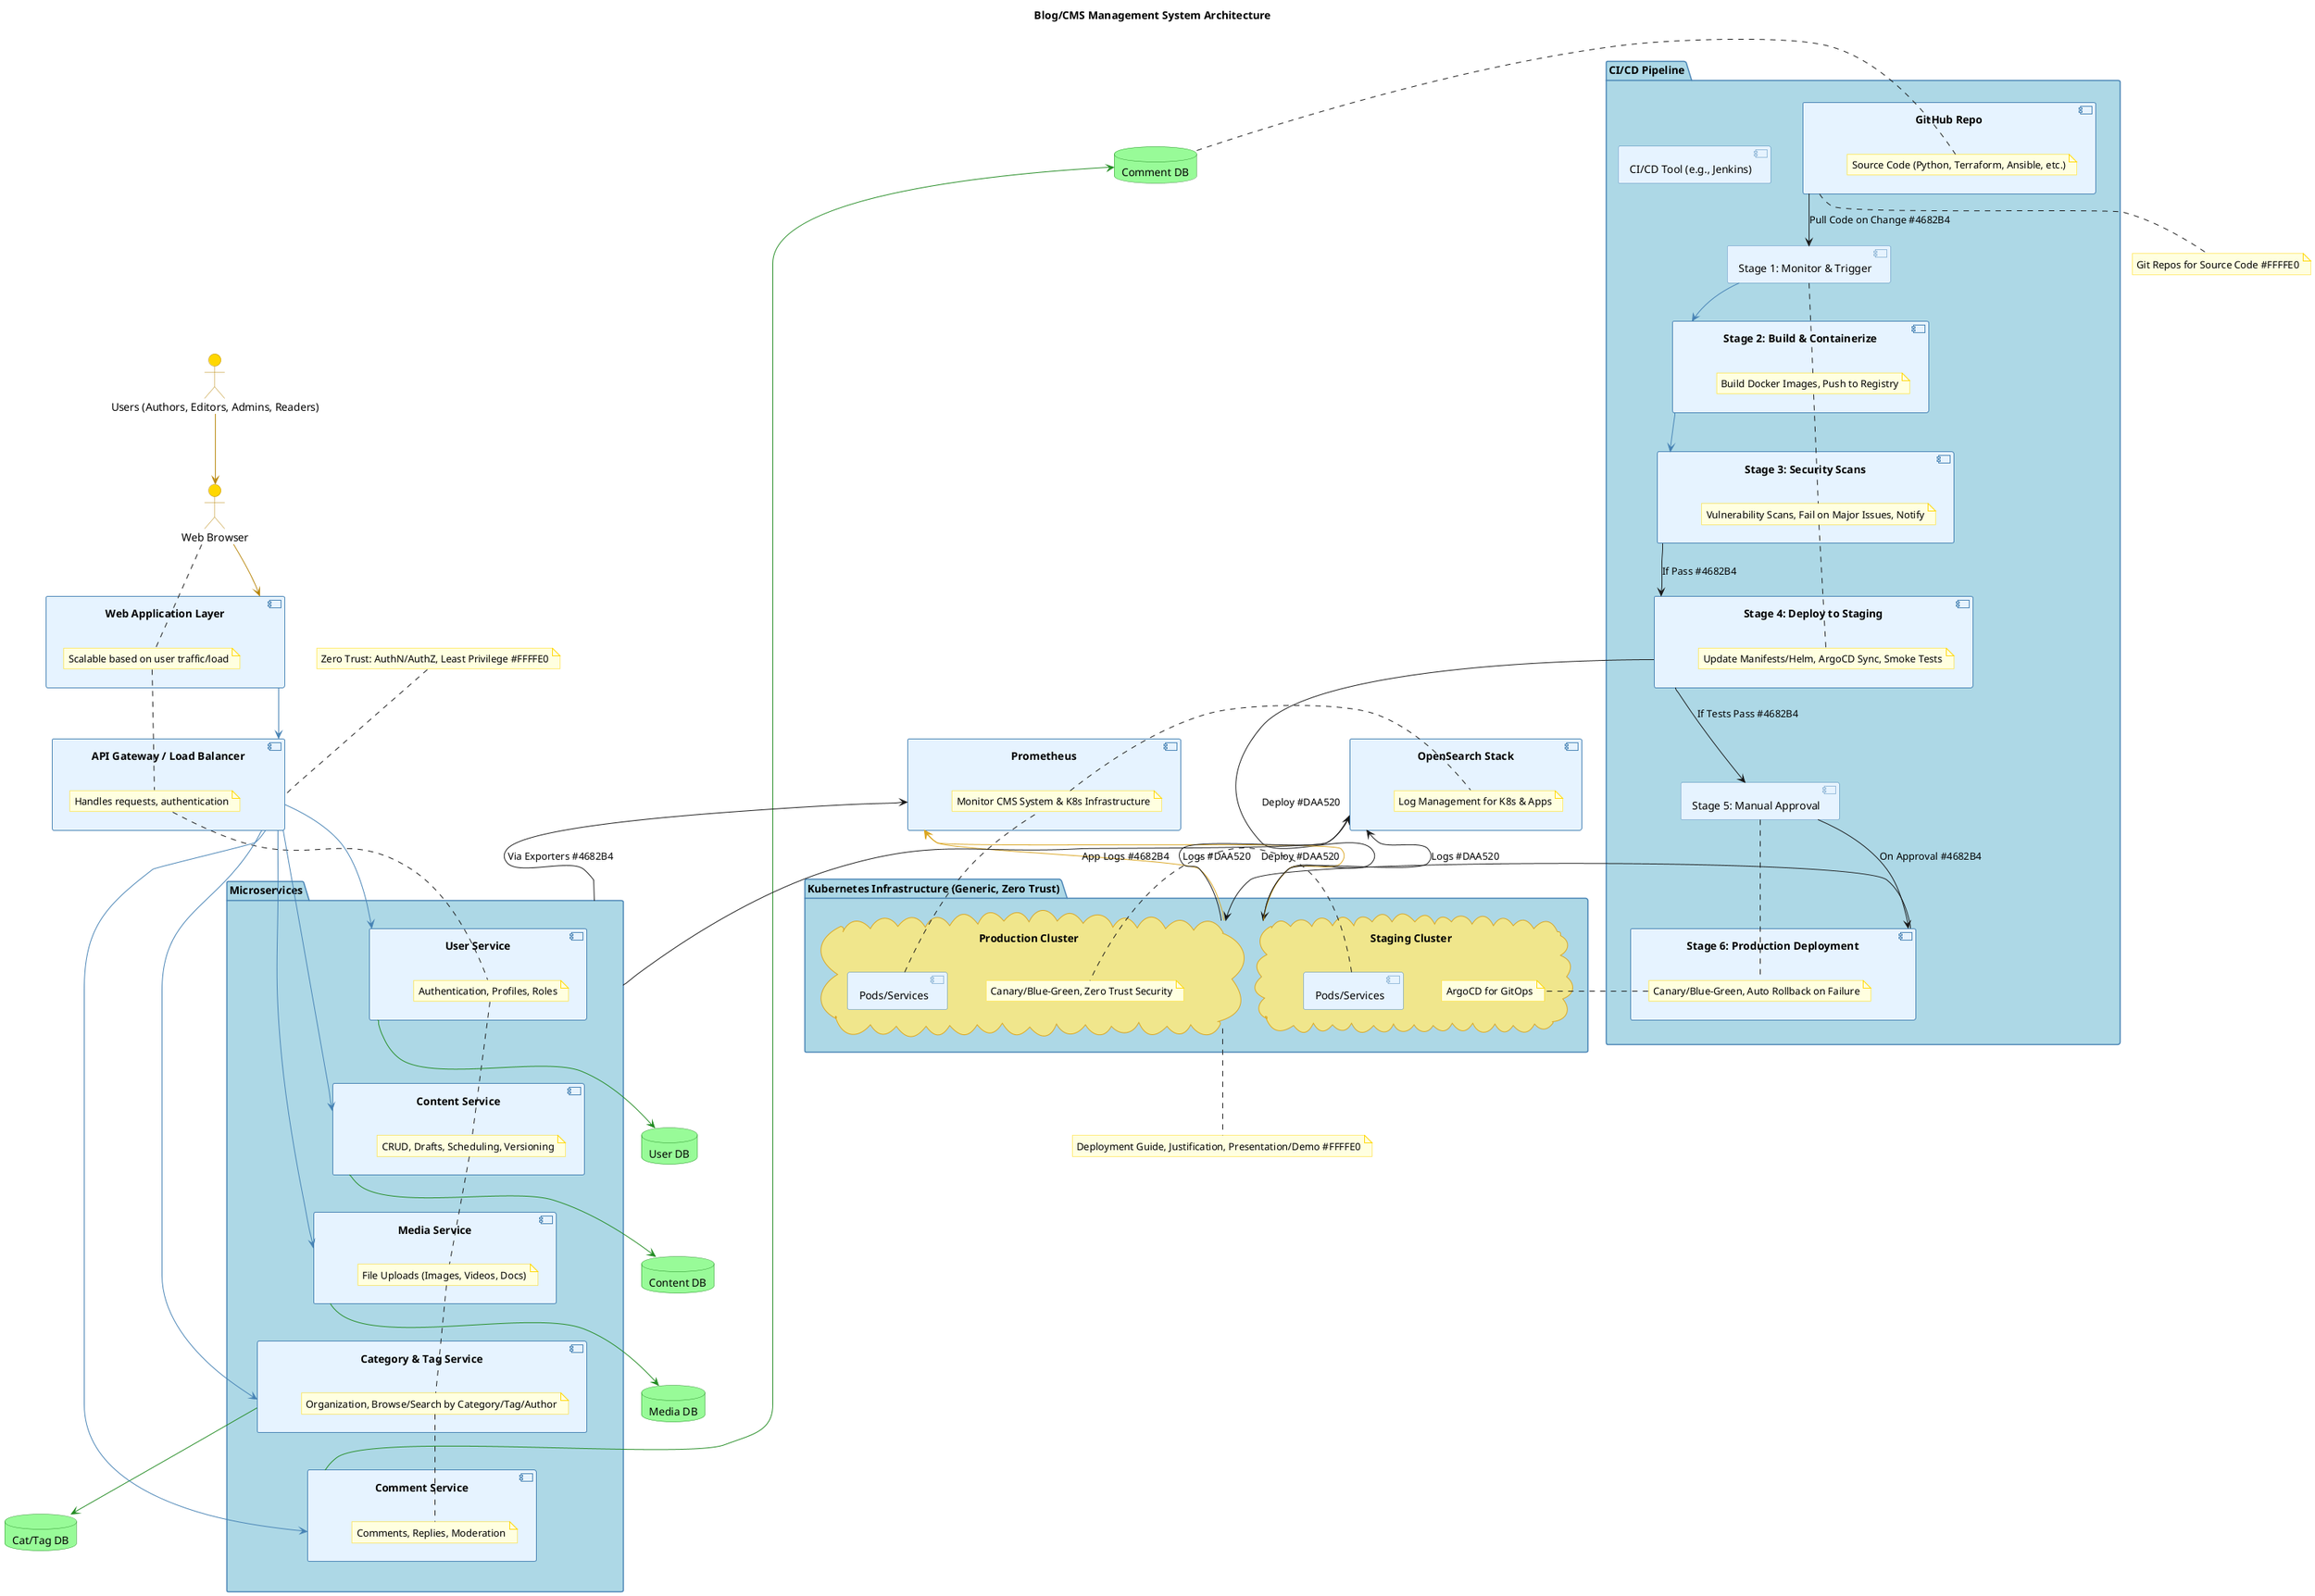 @startuml
skinparam nodesep 50
skinparam ranksep 50
skinparam componentStyle uml2
skinparam defaultFontName Arial

' Colors
skinparam backgroundColor #FFFFFF
skinparam component {
  BackgroundColor #E6F3FF
  BorderColor #4682B4
  FontColor #000000
}
skinparam actor {
  BackgroundColor #FFD700
  BorderColor #B8860B
}
skinparam database {
  BackgroundColor #98FB98
  BorderColor #228B22
}
skinparam cloud {
  BackgroundColor #F0E68C
  BorderColor #DAA520
}
skinparam folder {
  BackgroundColor #ADD8E6
  BorderColor #4682B4
}
skinparam note {
  BackgroundColor #FFFFE0
  BorderColor #FFD700
}

title Blog/CMS Management System Architecture

' Clients
actor "Users (Authors, Editors, Admins, Readers)" as User #FFD700
actor "Web Browser" as Browser #FFD700

' Frontend
component "Web Application Layer" as WebApp {
  note right: Scalable based on user traffic/load
}

' API Gateway
component "API Gateway / Load Balancer" as APIGateway {
  note right: Handles requests, authentication
}

' Microservices
folder "Microservices" #ADD8E6 {
  component "User Service" as UserSvc #E6F3FF {
    note bottom: Authentication, Profiles, Roles
  }
  component "Content Service" as ContentSvc #E6F3FF {
    note bottom: CRUD, Drafts, Scheduling, Versioning
  }
  component "Media Service" as MediaSvc #E6F3FF {
    note bottom: File Uploads (Images, Videos, Docs)
  }
  component "Category & Tag Service" as CatTagSvc #E6F3FF {
    note bottom: Organization, Browse/Search by Category/Tag/Author
  }
  component "Comment Service" as CommentSvc #E6F3FF {
    note bottom: Comments, Replies, Moderation
  }
}

' Databases
database "User DB" as UserDB #98FB98
database "Content DB" as ContentDB #98FB98
database "Media DB" as MediaDB #98FB98
database "Cat/Tag DB" as CatTagDB #98FB98
database "Comment DB" as CommentDB #98FB98

' Connections for Microservices
UserSvc --> UserDB #228B22
ContentSvc --> ContentDB #228B22
MediaSvc --> MediaDB #228B22
CatTagSvc --> CatTagDB #228B22
CommentSvc --> CommentDB #228B22

APIGateway --> UserSvc #4682B4
APIGateway --> ContentSvc #4682B4
APIGateway --> MediaSvc #4682B4
APIGateway --> CatTagSvc #4682B4
APIGateway --> CommentSvc #4682B4

WebApp --> APIGateway #4682B4
Browser --> WebApp #B8860B
User --> Browser #B8860B

' CI/CD Pipeline
folder "CI/CD Pipeline" #ADD8E6 {
  component "GitHub Repo" as GitRepo #E6F3FF {
    note right: Source Code (Python, Terraform, Ansible, etc.)
  }
  component "CI/CD Tool (e.g., Jenkins)" as CICDTools #E6F3FF

  component "Stage 1: Monitor & Trigger" as Stage1 #E6F3FF
  component "Stage 2: Build & Containerize" as Stage2 #E6F3FF {
    note bottom: Build Docker Images, Push to Registry
  }
  component "Stage 3: Security Scans" as Stage3 #E6F3FF {
    note bottom: Vulnerability Scans, Fail on Major Issues, Notify
  }
  component "Stage 4: Deploy to Staging" as Stage4 #E6F3FF {
    note bottom: Update Manifests/Helm, ArgoCD Sync, Smoke Tests
  }
  component "Stage 5: Manual Approval" as Stage5 #E6F3FF
  component "Stage 6: Production Deployment" as Stage6 #E6F3FF {
    note bottom: Canary/Blue-Green, Auto Rollback on Failure
  }

  GitRepo --> Stage1 : Pull Code on Change #4682B4
  Stage1 --> Stage2 #4682B4
  Stage2 --> Stage3 #4682B4
  Stage3 --> Stage4 : If Pass #4682B4
  Stage4 --> Stage5 : If Tests Pass #4682B4
  Stage5 --> Stage6 : On Approval #4682B4
}

' Kubernetes Infrastructure
folder "Kubernetes Infrastructure (Generic, Zero Trust)" #ADD8E6 {
  cloud "Staging Cluster" as StagingK8s #F0E68C {
    note right: ArgoCD for GitOps
    [Pods/Services] as StagingPods
  }
  cloud "Production Cluster" as ProdK8s #F0E68C {
    note right: Canary/Blue-Green, Zero Trust Security
    [Pods/Services] as ProdPods
  }
}

Stage4 --> StagingK8s : Deploy #DAA520
Stage6 --> ProdK8s : Deploy #DAA520

' Monitoring & Logging
component "Prometheus" as Prometheus #E6F3FF {
  note right: Monitor CMS System & K8s Infrastructure
}
component "OpenSearch Stack" as OpenSearch #E6F3FF {
  note right: Log Management for K8s & Apps
}

Prometheus <-- StagingK8s #DAA520
Prometheus <-- ProdK8s #DAA520
Prometheus <-- Microservices : Via Exporters #4682B4

OpenSearch <-- StagingK8s : Logs #DAA520
OpenSearch <-- ProdK8s : Logs #DAA520
OpenSearch <-- Microservices : App Logs #4682B4

' Deliverables
note bottom of GitRepo : Git Repos for Source Code #FFFFE0
note bottom of ProdK8s : Deployment Guide, Justification, Presentation/Demo #FFFFE0

' Security Note
note top of APIGateway : Zero Trust: AuthN/AuthZ, Least Privilege #FFFFE0

@enduml
